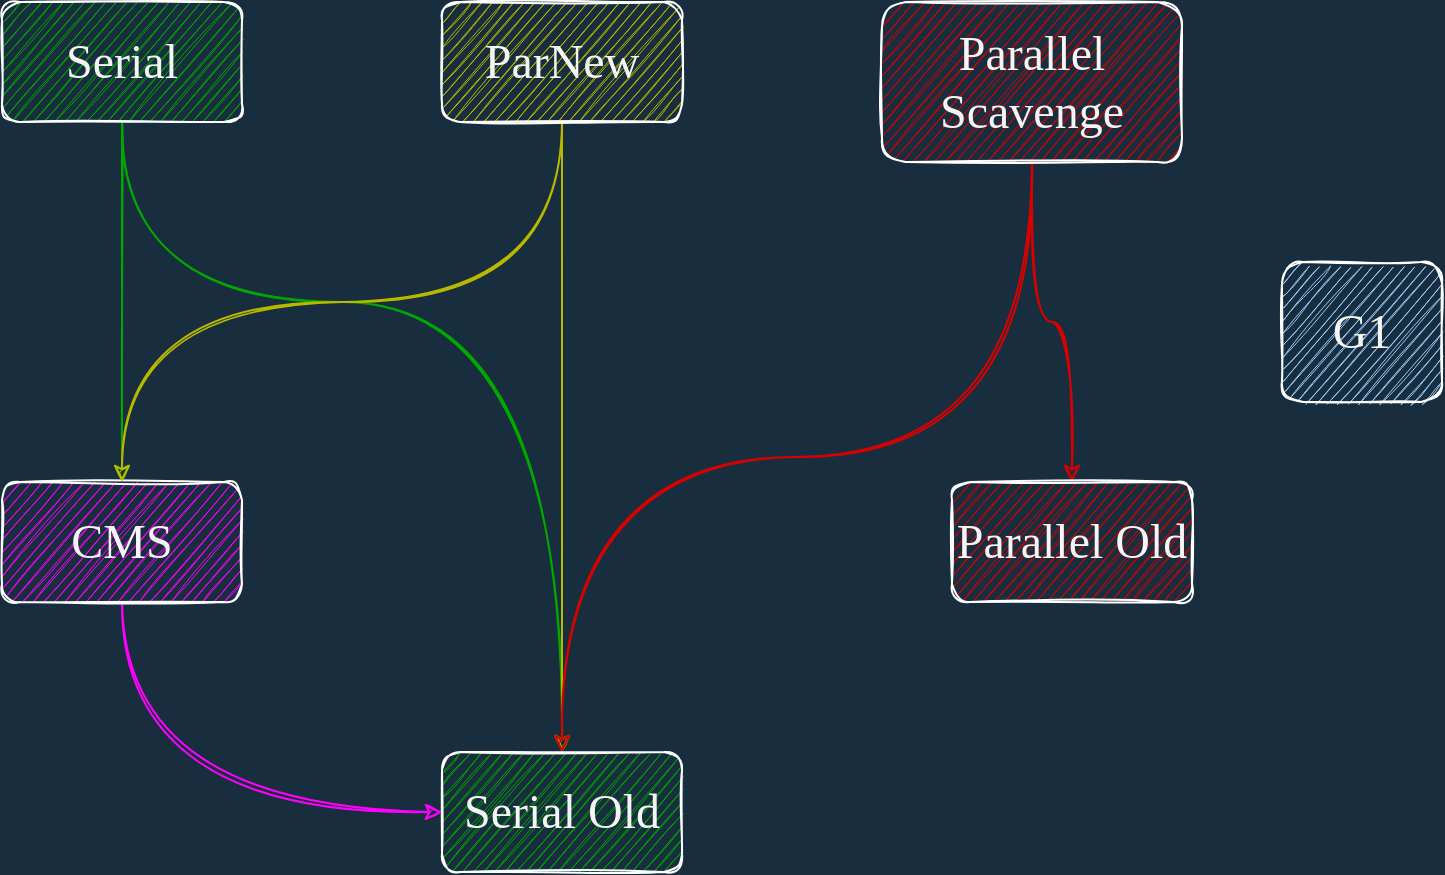 <mxfile version="14.8.5" type="github">
  <diagram id="1nd5Z5Q6Oo7PBhE3J_bV" name="第 1 页">
    <mxGraphModel dx="1422" dy="800" grid="1" gridSize="10" guides="1" tooltips="1" connect="1" arrows="1" fold="1" page="1" pageScale="1" pageWidth="827" pageHeight="1169" background="#182E3E" math="0" shadow="0">
      <root>
        <mxCell id="0" />
        <mxCell id="1" parent="0" />
        <mxCell id="duVSveYrcLi3O6U5zXyq-9" style="edgeStyle=orthogonalEdgeStyle;rounded=1;sketch=1;orthogonalLoop=1;jettySize=auto;html=1;entryX=0.5;entryY=0;entryDx=0;entryDy=0;fontColor=#FFFFFF;curved=1;fillColor=#d5e8d4;strokeColor=#00A800;" edge="1" parent="1" source="duVSveYrcLi3O6U5zXyq-1" target="duVSveYrcLi3O6U5zXyq-2">
          <mxGeometry relative="1" as="geometry" />
        </mxCell>
        <mxCell id="duVSveYrcLi3O6U5zXyq-18" style="edgeStyle=orthogonalEdgeStyle;curved=1;sketch=1;orthogonalLoop=1;jettySize=auto;html=1;fontColor=#FFFFFF;strokeColor=#00A800;" edge="1" parent="1" source="duVSveYrcLi3O6U5zXyq-1" target="duVSveYrcLi3O6U5zXyq-4">
          <mxGeometry relative="1" as="geometry">
            <Array as="points">
              <mxPoint x="140" y="300" />
              <mxPoint x="360" y="300" />
            </Array>
          </mxGeometry>
        </mxCell>
        <mxCell id="duVSveYrcLi3O6U5zXyq-1" value="&lt;font face=&quot;Otomanopee One&quot; data-font-src=&quot;https://fonts.googleapis.com/css?family=Otomanopee+One&quot; style=&quot;font-size: 24px&quot; color=&quot;#f5f5f5&quot;&gt;Serial&lt;/font&gt;" style="whiteSpace=wrap;html=1;fontColor=#1A1A1A;strokeColor=#FFFFFF;sketch=1;rounded=1;fillColor=#00A800;" vertex="1" parent="1">
          <mxGeometry x="80" y="150" width="120" height="60" as="geometry" />
        </mxCell>
        <mxCell id="duVSveYrcLi3O6U5zXyq-16" style="edgeStyle=orthogonalEdgeStyle;curved=1;sketch=1;orthogonalLoop=1;jettySize=auto;html=1;entryX=0;entryY=0.5;entryDx=0;entryDy=0;fontColor=#FFFFFF;exitX=0.5;exitY=1;exitDx=0;exitDy=0;strokeColor=#FF00FF;" edge="1" parent="1" source="duVSveYrcLi3O6U5zXyq-2" target="duVSveYrcLi3O6U5zXyq-4">
          <mxGeometry relative="1" as="geometry" />
        </mxCell>
        <mxCell id="duVSveYrcLi3O6U5zXyq-2" value="&lt;font face=&quot;Otomanopee One&quot; data-font-src=&quot;https://fonts.googleapis.com/css?family=Otomanopee+One&quot; style=&quot;font-size: 24px&quot; color=&quot;#f5f5f5&quot;&gt;CMS&lt;/font&gt;" style="whiteSpace=wrap;html=1;fontColor=#1A1A1A;strokeColor=#FFFFFF;sketch=1;rounded=1;fillColor=#FF00FF;" vertex="1" parent="1">
          <mxGeometry x="80" y="390" width="120" height="60" as="geometry" />
        </mxCell>
        <mxCell id="duVSveYrcLi3O6U5zXyq-13" style="edgeStyle=orthogonalEdgeStyle;curved=1;sketch=1;orthogonalLoop=1;jettySize=auto;html=1;entryX=0.5;entryY=0;entryDx=0;entryDy=0;fontColor=#FFFFFF;strokeColor=#B8B800;" edge="1" parent="1" source="duVSveYrcLi3O6U5zXyq-3" target="duVSveYrcLi3O6U5zXyq-4">
          <mxGeometry relative="1" as="geometry" />
        </mxCell>
        <mxCell id="duVSveYrcLi3O6U5zXyq-17" style="edgeStyle=orthogonalEdgeStyle;curved=1;sketch=1;orthogonalLoop=1;jettySize=auto;html=1;entryX=0.5;entryY=0;entryDx=0;entryDy=0;fontColor=#FFFFFF;strokeColor=#B8B800;" edge="1" parent="1" source="duVSveYrcLi3O6U5zXyq-3" target="duVSveYrcLi3O6U5zXyq-2">
          <mxGeometry relative="1" as="geometry">
            <Array as="points">
              <mxPoint x="360" y="300" />
              <mxPoint x="140" y="300" />
            </Array>
          </mxGeometry>
        </mxCell>
        <mxCell id="duVSveYrcLi3O6U5zXyq-3" value="&lt;font face=&quot;Otomanopee One&quot; data-font-src=&quot;https://fonts.googleapis.com/css?family=Otomanopee+One&quot; style=&quot;font-size: 24px&quot; color=&quot;#f5f5f5&quot;&gt;ParNew&lt;/font&gt;" style="whiteSpace=wrap;html=1;fontColor=#1A1A1A;strokeColor=#FFFFFF;sketch=1;rounded=1;fillColor=#B8B800;" vertex="1" parent="1">
          <mxGeometry x="300" y="150" width="120" height="60" as="geometry" />
        </mxCell>
        <mxCell id="duVSveYrcLi3O6U5zXyq-4" value="&lt;font face=&quot;Otomanopee One&quot; data-font-src=&quot;https://fonts.googleapis.com/css?family=Otomanopee+One&quot; style=&quot;font-size: 24px&quot; color=&quot;#f5f5f5&quot;&gt;Serial Old&lt;/font&gt;" style="whiteSpace=wrap;html=1;fontColor=#1A1A1A;strokeColor=#FFFFFF;sketch=1;rounded=1;fillColor=#00A800;" vertex="1" parent="1">
          <mxGeometry x="300" y="525" width="120" height="60" as="geometry" />
        </mxCell>
        <mxCell id="duVSveYrcLi3O6U5zXyq-14" style="edgeStyle=orthogonalEdgeStyle;curved=1;sketch=1;orthogonalLoop=1;jettySize=auto;html=1;entryX=0.5;entryY=0;entryDx=0;entryDy=0;fontColor=#FFFFFF;strokeColor=#D90000;" edge="1" parent="1" source="duVSveYrcLi3O6U5zXyq-5" target="duVSveYrcLi3O6U5zXyq-6">
          <mxGeometry relative="1" as="geometry" />
        </mxCell>
        <mxCell id="duVSveYrcLi3O6U5zXyq-15" style="edgeStyle=orthogonalEdgeStyle;curved=1;sketch=1;orthogonalLoop=1;jettySize=auto;html=1;entryX=0.5;entryY=0;entryDx=0;entryDy=0;fontColor=#FFFFFF;exitX=0.5;exitY=1;exitDx=0;exitDy=0;strokeColor=#D90000;" edge="1" parent="1" source="duVSveYrcLi3O6U5zXyq-5" target="duVSveYrcLi3O6U5zXyq-4">
          <mxGeometry relative="1" as="geometry" />
        </mxCell>
        <mxCell id="duVSveYrcLi3O6U5zXyq-5" value="&lt;font face=&quot;Otomanopee One&quot; data-font-src=&quot;https://fonts.googleapis.com/css?family=Otomanopee+One&quot; style=&quot;font-size: 24px&quot; color=&quot;#f5f5f5&quot;&gt;Parallel&lt;br&gt;Scavenge&lt;br&gt;&lt;/font&gt;" style="whiteSpace=wrap;html=1;fontColor=#1A1A1A;strokeColor=#FFFFFF;sketch=1;rounded=1;fillColor=#D90000;" vertex="1" parent="1">
          <mxGeometry x="520" y="150" width="150" height="80" as="geometry" />
        </mxCell>
        <mxCell id="duVSveYrcLi3O6U5zXyq-6" value="&lt;font face=&quot;Otomanopee One&quot; data-font-src=&quot;https://fonts.googleapis.com/css?family=Otomanopee+One&quot; style=&quot;font-size: 24px&quot; color=&quot;#f5f5f5&quot;&gt;Parallel Old&lt;/font&gt;" style="whiteSpace=wrap;html=1;fontColor=#1A1A1A;strokeColor=#FFFFFF;sketch=1;rounded=1;fillColor=#D90000;" vertex="1" parent="1">
          <mxGeometry x="555" y="390" width="120" height="60" as="geometry" />
        </mxCell>
        <mxCell id="duVSveYrcLi3O6U5zXyq-7" value="&lt;font face=&quot;Otomanopee One&quot; data-font-src=&quot;https://fonts.googleapis.com/css?family=Otomanopee+One&quot; style=&quot;font-size: 24px&quot; color=&quot;#f5f5f5&quot;&gt;G1&lt;/font&gt;" style="whiteSpace=wrap;html=1;fontColor=#1A1A1A;strokeColor=#FFFFFF;sketch=1;rounded=1;fillColor=#99CCFF;" vertex="1" parent="1">
          <mxGeometry x="720" y="280" width="80" height="70" as="geometry" />
        </mxCell>
      </root>
    </mxGraphModel>
  </diagram>
</mxfile>

